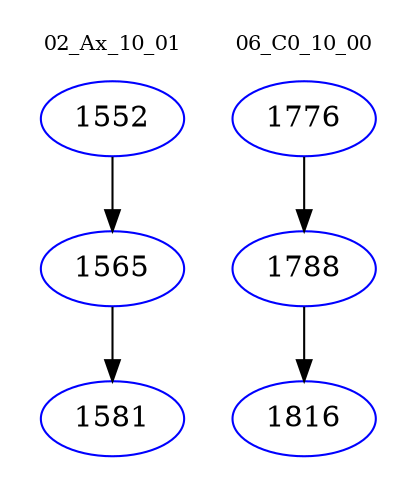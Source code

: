 digraph{
subgraph cluster_0 {
color = white
label = "02_Ax_10_01";
fontsize=10;
T0_1552 [label="1552", color="blue"]
T0_1552 -> T0_1565 [color="black"]
T0_1565 [label="1565", color="blue"]
T0_1565 -> T0_1581 [color="black"]
T0_1581 [label="1581", color="blue"]
}
subgraph cluster_1 {
color = white
label = "06_C0_10_00";
fontsize=10;
T1_1776 [label="1776", color="blue"]
T1_1776 -> T1_1788 [color="black"]
T1_1788 [label="1788", color="blue"]
T1_1788 -> T1_1816 [color="black"]
T1_1816 [label="1816", color="blue"]
}
}
